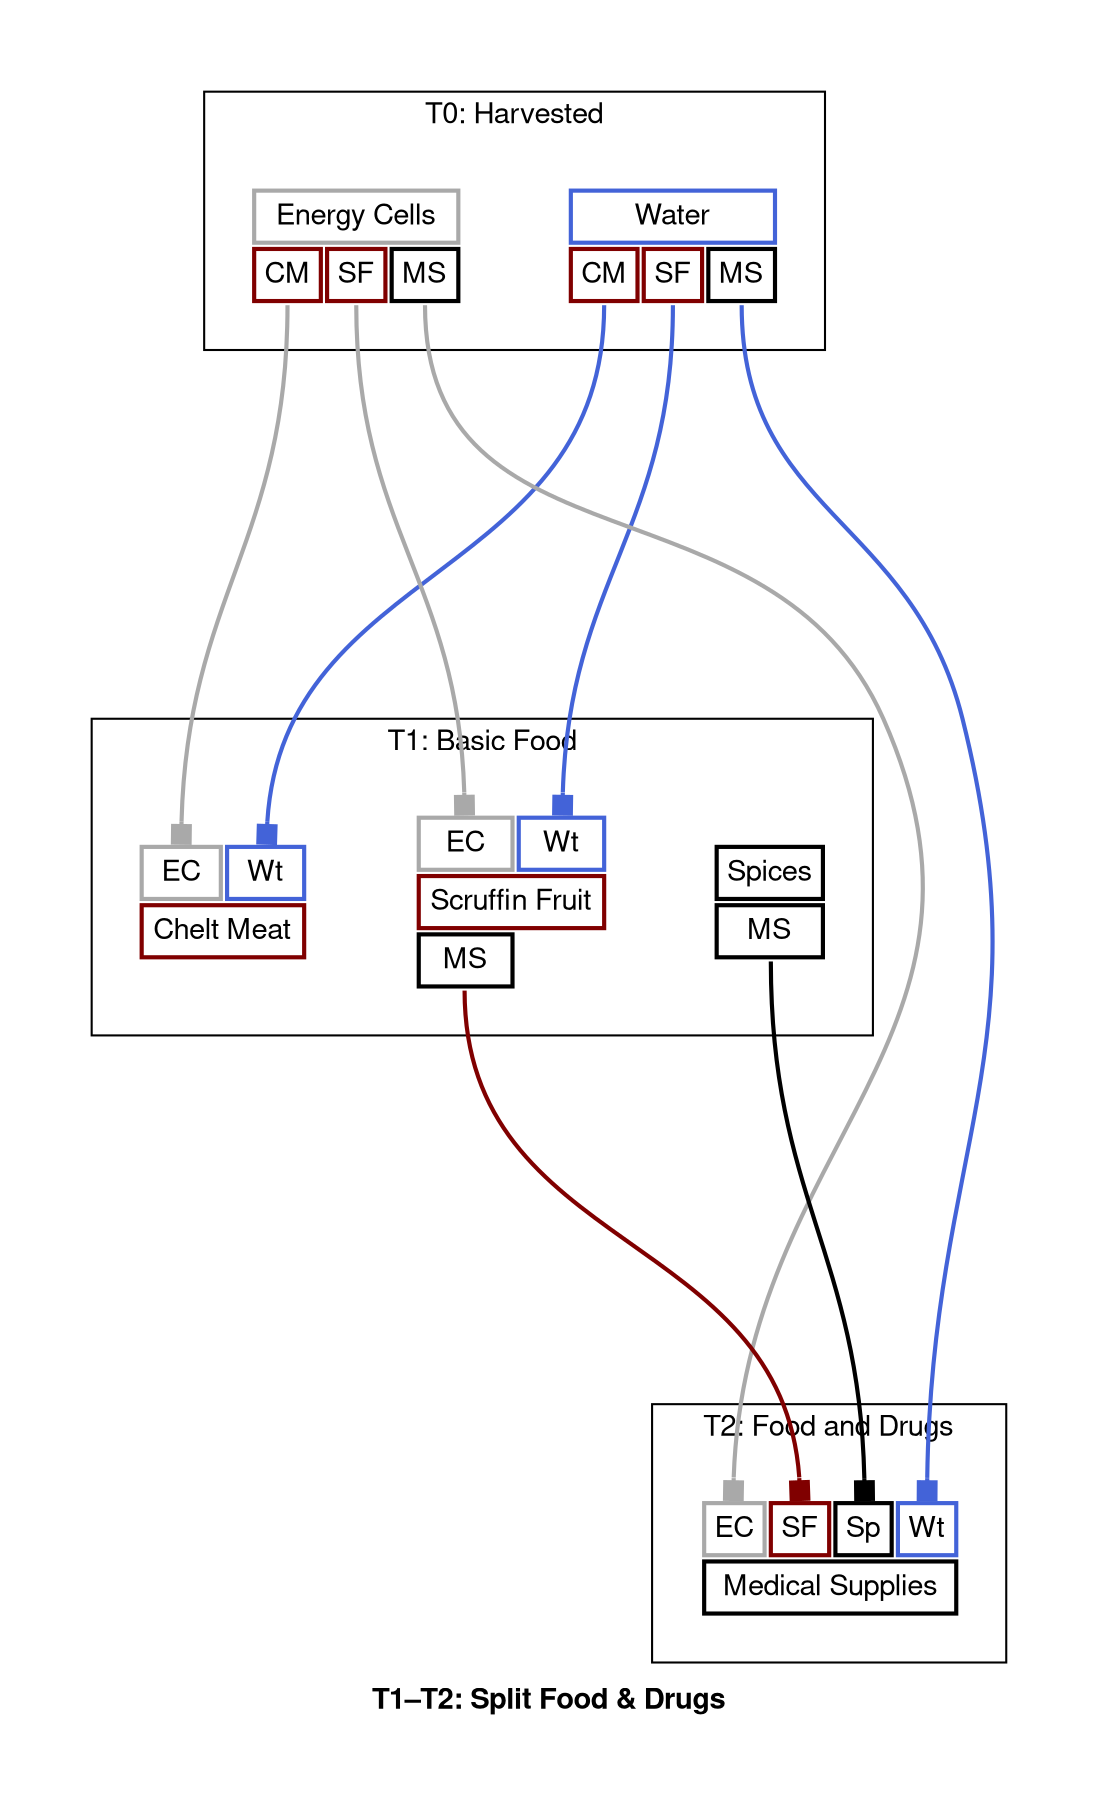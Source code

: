 digraph "X4 Economy" {
	edge [arrowType=normal]
	compound=true fontname="Helvetica,Arial,sans-serif"
	label=<<b>T1–T2: Split Food &amp; Drugs</b>>
	graph [nodesep=0.3 pad=0.5 ranksep=3]
	node [color=slategray1 fontname="Helvetica,Arial,sans-serif" margin=0.2 penwidth=2.0 shape=plaintext]
	edge [arrowhead=normal arrowsize=1.0 fontname="Helvetica,Arial,sans-serif" headport=n penwidth=2.0 tailport=s]
	subgraph 0 {
		cluster=true label="T0: Harvested"
		water [label=<<table border="0" cellborder="2" cellpadding="4" cellspacing="1" fixedsize="false" id="water" port="output">
  
  <tr>
    <td align="text" bgcolor="white" color="#4363d8" colspan="3">Water</td>
  </tr>
  
    <tr>
      
        <td align="text" bgcolor="white" color="#800000" port="chelt_meat">CM</td>
      
        <td align="text" bgcolor="white" color="#800000" port="scruffin_fruits">SF</td>
      
        <td align="text" bgcolor="white" color="#000000" port="medical_supplies">MS</td>
      
    </tr>
  
</table>>]
		energy_cells [label=<<table border="0" cellborder="2" cellpadding="4" cellspacing="1" fixedsize="false" id="energy_cells" port="output">
  
  <tr>
    <td align="text" bgcolor="white" color="#a9a9a9" colspan="3">Energy Cells</td>
  </tr>
  
    <tr>
      
        <td align="text" bgcolor="white" color="#800000" port="chelt_meat">CM</td>
      
        <td align="text" bgcolor="white" color="#800000" port="scruffin_fruits">SF</td>
      
        <td align="text" bgcolor="white" color="#000000" port="medical_supplies">MS</td>
      
    </tr>
  
</table>>]
	}
	subgraph 1 {
		cluster=true label="T1: Basic Food"
		spices [label=<<table border="0" cellborder="2" cellpadding="4" cellspacing="1" fixedsize="false" id="spices" port="output">
  
  <tr>
    <td align="text" bgcolor="white" color="#000000" colspan="1">Spices</td>
  </tr>
  
    <tr>
      
        <td align="text" bgcolor="white" color="#000000" port="medical_supplies">MS</td>
      
    </tr>
  
</table>>]
		chelt_meat [label=<<table border="0" cellborder="2" cellpadding="4" cellspacing="1" fixedsize="false" id="chelt_meat" port="output">
  
    <tr>
      
        <td align="text" bgcolor="white" color="#a9a9a9" port="energy_cells">EC</td>
      
        <td align="text" bgcolor="white" color="#4363d8" port="water">Wt</td>
      
    </tr>
  
  <tr>
    <td align="text" bgcolor="white" color="#800000" colspan="2">Chelt Meat</td>
  </tr>
  
</table>>]
		scruffin_fruits [label=<<table border="0" cellborder="2" cellpadding="4" cellspacing="1" fixedsize="false" id="scruffin_fruits" port="output">
  
    <tr>
      
        <td align="text" bgcolor="white" color="#a9a9a9" port="energy_cells">EC</td>
      
        <td align="text" bgcolor="white" color="#4363d8" port="water">Wt</td>
      
    </tr>
  
  <tr>
    <td align="text" bgcolor="white" color="#800000" colspan="2">Scruffin Fruit</td>
  </tr>
  
    <tr>
      
        <td align="text" bgcolor="white" color="#000000" port="medical_supplies">MS</td>
      
    </tr>
  
</table>>]
	}
	subgraph 2 {
		cluster=true label="T2: Food and Drugs"
		medical_supplies [label=<<table border="0" cellborder="2" cellpadding="4" cellspacing="1" fixedsize="false" id="medical_supplies" port="output">
  
    <tr>
      
        <td align="text" bgcolor="white" color="#a9a9a9" port="energy_cells">EC</td>
      
        <td align="text" bgcolor="white" color="#800000" port="scruffin_fruits">SF</td>
      
        <td align="text" bgcolor="white" color="#000000" port="spices">Sp</td>
      
        <td align="text" bgcolor="white" color="#4363d8" port="water">Wt</td>
      
    </tr>
  
  <tr>
    <td align="text" bgcolor="white" color="#000000" colspan="4">Medical Supplies</td>
  </tr>
  
</table>>]
	}
	energy_cells:chelt_meat:s -> chelt_meat:energy_cells:n [arrowhead=box color="#a9a9a9" weight=1.0]
	water:chelt_meat:s -> chelt_meat:water:n [arrowhead=box color="#4363d8" weight=1.0]
	energy_cells:scruffin_fruits:s -> scruffin_fruits:energy_cells:n [arrowhead=box color="#a9a9a9" weight=1.0]
	water:scruffin_fruits:s -> scruffin_fruits:water:n [arrowhead=box color="#4363d8" weight=1.0]
	energy_cells:medical_supplies:s -> medical_supplies:energy_cells:n [arrowhead=box color="#a9a9a9" weight=1.0]
	scruffin_fruits:medical_supplies:s -> medical_supplies:scruffin_fruits:n [arrowhead=box color="#800000" weight=1.0]
	spices:medical_supplies:s -> medical_supplies:spices:n [arrowhead=box color="#000000" weight=1.0]
	water:medical_supplies:s -> medical_supplies:water:n [arrowhead=box color="#4363d8" weight=1.0]
}
